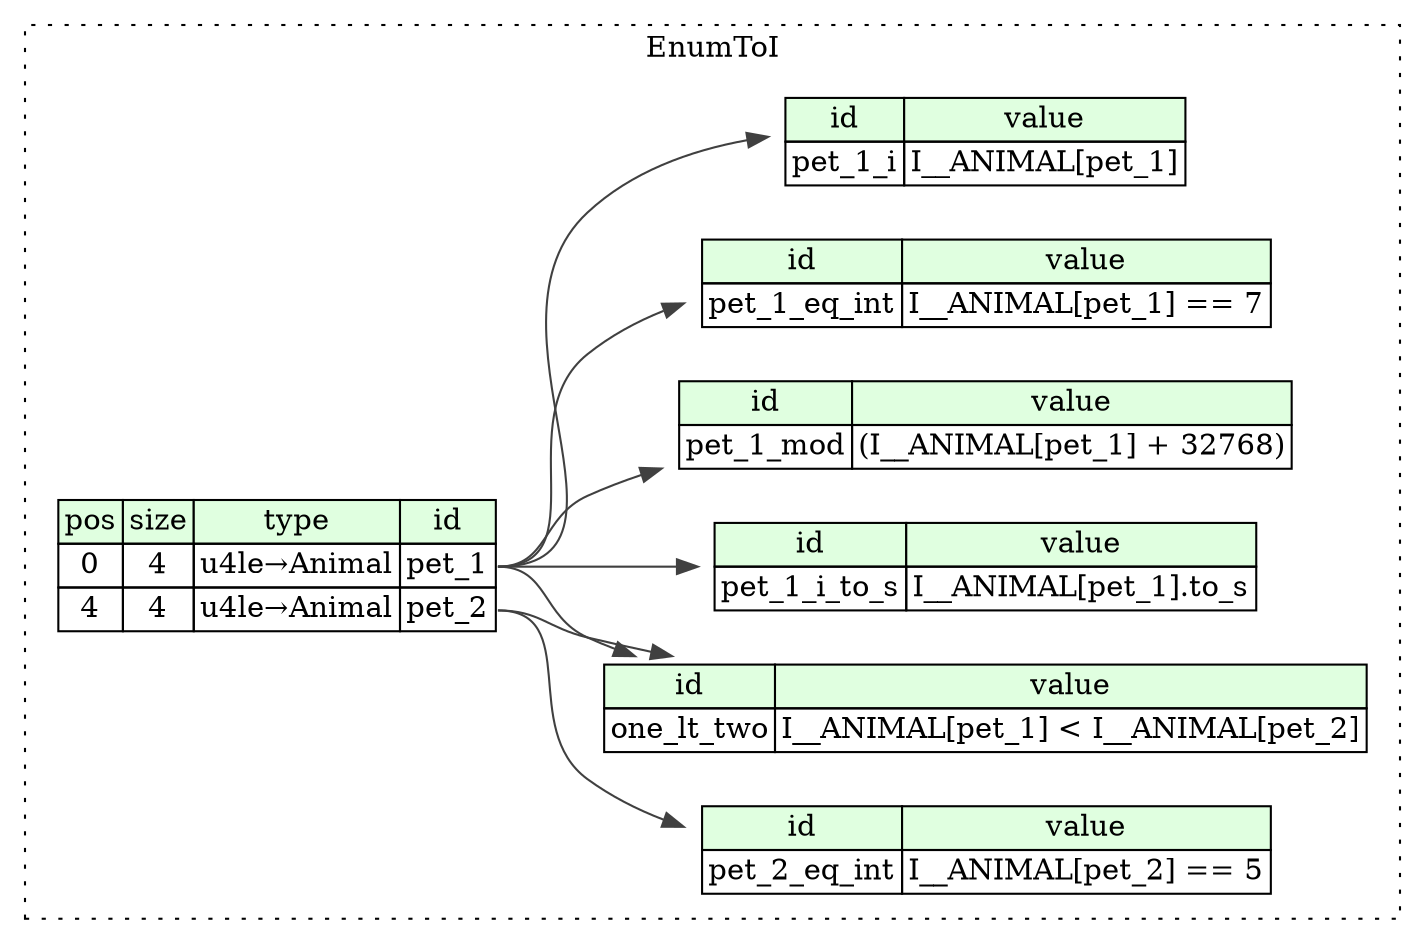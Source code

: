 digraph {
	rankdir=LR;
	node [shape=plaintext];
	subgraph cluster__enum_to_i {
		label="EnumToI";
		graph[style=dotted];

		enum_to_i__seq [label=<<TABLE BORDER="0" CELLBORDER="1" CELLSPACING="0">
			<TR><TD BGCOLOR="#E0FFE0">pos</TD><TD BGCOLOR="#E0FFE0">size</TD><TD BGCOLOR="#E0FFE0">type</TD><TD BGCOLOR="#E0FFE0">id</TD></TR>
			<TR><TD PORT="pet_1_pos">0</TD><TD PORT="pet_1_size">4</TD><TD>u4le→Animal</TD><TD PORT="pet_1_type">pet_1</TD></TR>
			<TR><TD PORT="pet_2_pos">4</TD><TD PORT="pet_2_size">4</TD><TD>u4le→Animal</TD><TD PORT="pet_2_type">pet_2</TD></TR>
		</TABLE>>];
		enum_to_i__inst__one_lt_two [label=<<TABLE BORDER="0" CELLBORDER="1" CELLSPACING="0">
			<TR><TD BGCOLOR="#E0FFE0">id</TD><TD BGCOLOR="#E0FFE0">value</TD></TR>
			<TR><TD>one_lt_two</TD><TD>I__ANIMAL[pet_1] &lt; I__ANIMAL[pet_2]</TD></TR>
		</TABLE>>];
		enum_to_i__inst__pet_1_eq_int [label=<<TABLE BORDER="0" CELLBORDER="1" CELLSPACING="0">
			<TR><TD BGCOLOR="#E0FFE0">id</TD><TD BGCOLOR="#E0FFE0">value</TD></TR>
			<TR><TD>pet_1_eq_int</TD><TD>I__ANIMAL[pet_1] == 7</TD></TR>
		</TABLE>>];
		enum_to_i__inst__pet_1_i [label=<<TABLE BORDER="0" CELLBORDER="1" CELLSPACING="0">
			<TR><TD BGCOLOR="#E0FFE0">id</TD><TD BGCOLOR="#E0FFE0">value</TD></TR>
			<TR><TD>pet_1_i</TD><TD>I__ANIMAL[pet_1]</TD></TR>
		</TABLE>>];
		enum_to_i__inst__pet_1_i_to_s [label=<<TABLE BORDER="0" CELLBORDER="1" CELLSPACING="0">
			<TR><TD BGCOLOR="#E0FFE0">id</TD><TD BGCOLOR="#E0FFE0">value</TD></TR>
			<TR><TD>pet_1_i_to_s</TD><TD>I__ANIMAL[pet_1].to_s</TD></TR>
		</TABLE>>];
		enum_to_i__inst__pet_1_mod [label=<<TABLE BORDER="0" CELLBORDER="1" CELLSPACING="0">
			<TR><TD BGCOLOR="#E0FFE0">id</TD><TD BGCOLOR="#E0FFE0">value</TD></TR>
			<TR><TD>pet_1_mod</TD><TD>(I__ANIMAL[pet_1] + 32768)</TD></TR>
		</TABLE>>];
		enum_to_i__inst__pet_2_eq_int [label=<<TABLE BORDER="0" CELLBORDER="1" CELLSPACING="0">
			<TR><TD BGCOLOR="#E0FFE0">id</TD><TD BGCOLOR="#E0FFE0">value</TD></TR>
			<TR><TD>pet_2_eq_int</TD><TD>I__ANIMAL[pet_2] == 5</TD></TR>
		</TABLE>>];
	}
	enum_to_i__seq:pet_1_type -> enum_to_i__inst__one_lt_two [color="#404040"];
	enum_to_i__seq:pet_2_type -> enum_to_i__inst__one_lt_two [color="#404040"];
	enum_to_i__seq:pet_1_type -> enum_to_i__inst__pet_1_eq_int [color="#404040"];
	enum_to_i__seq:pet_1_type -> enum_to_i__inst__pet_1_i [color="#404040"];
	enum_to_i__seq:pet_1_type -> enum_to_i__inst__pet_1_i_to_s [color="#404040"];
	enum_to_i__seq:pet_1_type -> enum_to_i__inst__pet_1_mod [color="#404040"];
	enum_to_i__seq:pet_2_type -> enum_to_i__inst__pet_2_eq_int [color="#404040"];
}
